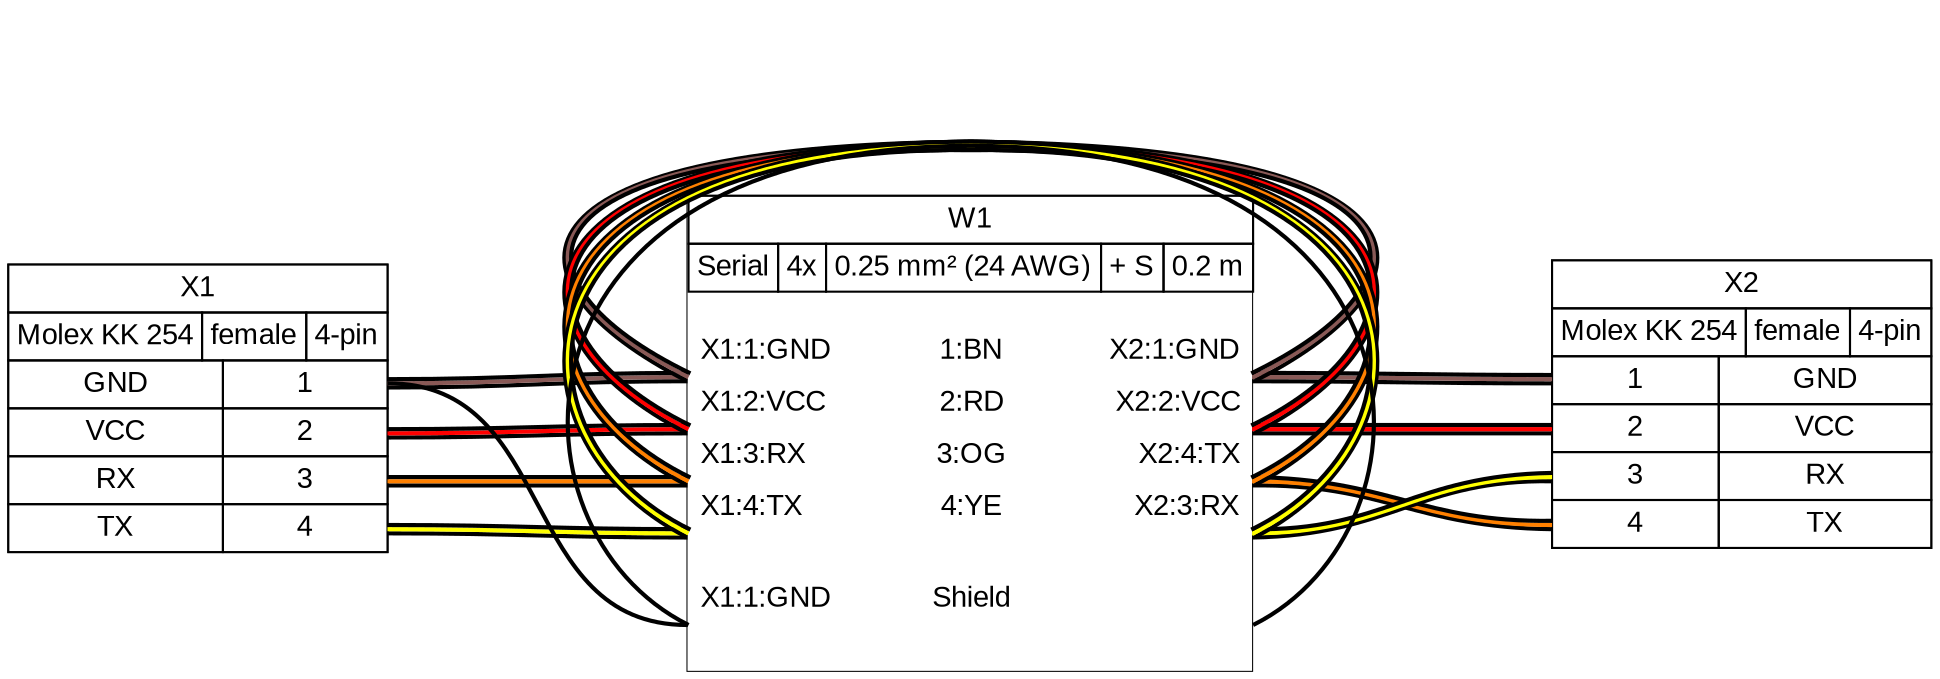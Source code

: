 graph {
// Graph generated by WireViz 0.5-dev+refactor
// https://github.com/wireviz/WireViz
	graph [bgcolor="#FFFFFF" fontname=arial nodesep=0.33 rankdir=LR ranksep=2]
	node [fillcolor="#FFFFFF" fontname=arial height=0 margin=0 shape=none style=filled width=0]
	edge [fontname=arial style=bold]
	X1 [label=<
<table border="0" cellspacing="0" cellpadding="0" bgcolor="#FFFFFF">
 <tr>
  <td>
   <table border="0" cellborder="1" cellpadding="3" cellspacing="0">
    <tr>
     <td>X1</td>
    </tr>
   </table>
  </td>
 </tr>
 <tr>
  <td>
   <table border="0" cellborder="1" cellpadding="3" cellspacing="0">
    <tr>
     <td>Molex KK 254</td>
     <td>female</td>
     <td>4-pin</td>
    </tr>
   </table>
  </td>
 </tr>
 <tr>
  <td>
   <table border="0" cellborder="1" cellpadding="3" cellspacing="0">
    <tr>
     <td>GND</td>
     <td port="p1r">1</td>
    </tr>
    <tr>
     <td>VCC</td>
     <td port="p2r">2</td>
    </tr>
    <tr>
     <td>RX</td>
     <td port="p3r">3</td>
    </tr>
    <tr>
     <td>TX</td>
     <td port="p4r">4</td>
    </tr>
   </table>
  </td>
 </tr>
</table>
> shape=box style=filled]
	X2 [label=<
<table border="0" cellspacing="0" cellpadding="0" bgcolor="#FFFFFF">
 <tr>
  <td>
   <table border="0" cellborder="1" cellpadding="3" cellspacing="0">
    <tr>
     <td>X2</td>
    </tr>
   </table>
  </td>
 </tr>
 <tr>
  <td>
   <table border="0" cellborder="1" cellpadding="3" cellspacing="0">
    <tr>
     <td>Molex KK 254</td>
     <td>female</td>
     <td>4-pin</td>
    </tr>
   </table>
  </td>
 </tr>
 <tr>
  <td>
   <table border="0" cellborder="1" cellpadding="3" cellspacing="0">
    <tr>
     <td port="p1l">1</td>
     <td>GND</td>
    </tr>
    <tr>
     <td port="p2l">2</td>
     <td>VCC</td>
    </tr>
    <tr>
     <td port="p3l">3</td>
     <td>RX</td>
    </tr>
    <tr>
     <td port="p4l">4</td>
     <td>TX</td>
    </tr>
   </table>
  </td>
 </tr>
</table>
> shape=box style=filled]
	W1 [label=<
<table border="0" cellspacing="0" cellpadding="0" bgcolor="#FFFFFF">
 <tr>
  <td>
   <table border="0" cellborder="1" cellpadding="3" cellspacing="0">
    <tr>
     <td>W1</td>
    </tr>
   </table>
  </td>
 </tr>
 <tr>
  <td>
   <table border="0" cellborder="1" cellpadding="3" cellspacing="0">
    <tr>
     <td>Serial</td>
     <td>4x</td>
     <td>0.25 mm² (24 AWG)</td>
     <td>+ S</td>
     <td>0.2 m</td>
    </tr>
   </table>
  </td>
 </tr>
 <tr>
  <td>
   <table border="0" cellborder="0" cellspacing="0">
    <tr>
     <td>&nbsp;</td>
    </tr>
    <tr>
     <td align="left"> X1:1:GND</td>
     <td> </td>
     <td>1:BN</td>
     <td> </td>
     <td align="right">X2:1:GND </td>
    </tr>
    <tr>
     <td border="0" cellspacing="0" cellpadding="0" colspan="5" height="6" port="w1"></td>
    </tr>
    <tr>
     <td align="left"> X1:2:VCC</td>
     <td> </td>
     <td>2:RD</td>
     <td> </td>
     <td align="right">X2:2:VCC </td>
    </tr>
    <tr>
     <td border="0" cellspacing="0" cellpadding="0" colspan="5" height="6" port="w2"></td>
    </tr>
    <tr>
     <td align="left"> X1:3:RX</td>
     <td> </td>
     <td>3:OG</td>
     <td> </td>
     <td align="right">X2:4:TX </td>
    </tr>
    <tr>
     <td border="0" cellspacing="0" cellpadding="0" colspan="5" height="6" port="w3"></td>
    </tr>
    <tr>
     <td align="left"> X1:4:TX</td>
     <td> </td>
     <td>4:YE</td>
     <td> </td>
     <td align="right">X2:3:RX </td>
    </tr>
    <tr>
     <td border="0" cellspacing="0" cellpadding="0" colspan="5" height="6" port="w4"></td>
    </tr>
    <tr>
     <td>&nbsp;</td>
    </tr>
    <tr>
     <td align="left"> X1:1:GND</td>
     <td> </td>
     <td>Shield</td>
     <td> </td>
     <td align="right"> </td>
    </tr>
    <tr>
     <td border="0" cellspacing="0" cellpadding="0" colspan="5" height="6" port="w5"></td>
    </tr>
    <tr>
     <td>&nbsp;</td>
    </tr>
   </table>
  </td>
 </tr>
</table>
> shape=box style=filled]
	edge [color="#000000:#895956:#000000"]
	X1:p1r:e -- W1:w1:w
	W1:w1:e -- X2:p1l:w
	edge [color="#000000:#FF0000:#000000"]
	X1:p2r:e -- W1:w2:w
	W1:w2:e -- X2:p2l:w
	edge [color="#000000:#FF8000:#000000"]
	X1:p3r:e -- W1:w3:w
	W1:w3:e -- X2:p4l:w
	edge [color="#000000:#FFFF00:#000000"]
	X1:p4r:e -- W1:w4:w
	W1:w4:e -- X2:p3l:w
	edge [color="#000000"]
	X1:p1r:e -- W1:w5:w
	W1:w1:e -- W1:w1:w [color="#000000:#895956:#000000" straight=straight]
	W1:w2:e -- W1:w2:w [color="#000000:#FF0000:#000000" straight=straight]
	W1:w3:e -- W1:w3:w [color="#000000:#FF8000:#000000" straight=straight]
	W1:w4:e -- W1:w4:w [color="#000000:#FFFF00:#000000" straight=straight]
	W1:w5:e -- W1:w5:w [color="#000000" straight=straight]
}
